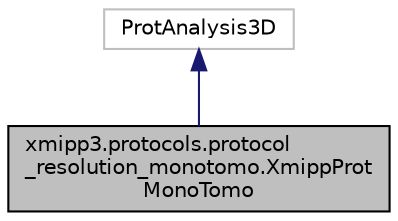 digraph "xmipp3.protocols.protocol_resolution_monotomo.XmippProtMonoTomo"
{
  edge [fontname="Helvetica",fontsize="10",labelfontname="Helvetica",labelfontsize="10"];
  node [fontname="Helvetica",fontsize="10",shape=record];
  Node2 [label="xmipp3.protocols.protocol\l_resolution_monotomo.XmippProt\lMonoTomo",height=0.2,width=0.4,color="black", fillcolor="grey75", style="filled", fontcolor="black"];
  Node3 -> Node2 [dir="back",color="midnightblue",fontsize="10",style="solid",fontname="Helvetica"];
  Node3 [label="ProtAnalysis3D",height=0.2,width=0.4,color="grey75", fillcolor="white", style="filled"];
}
